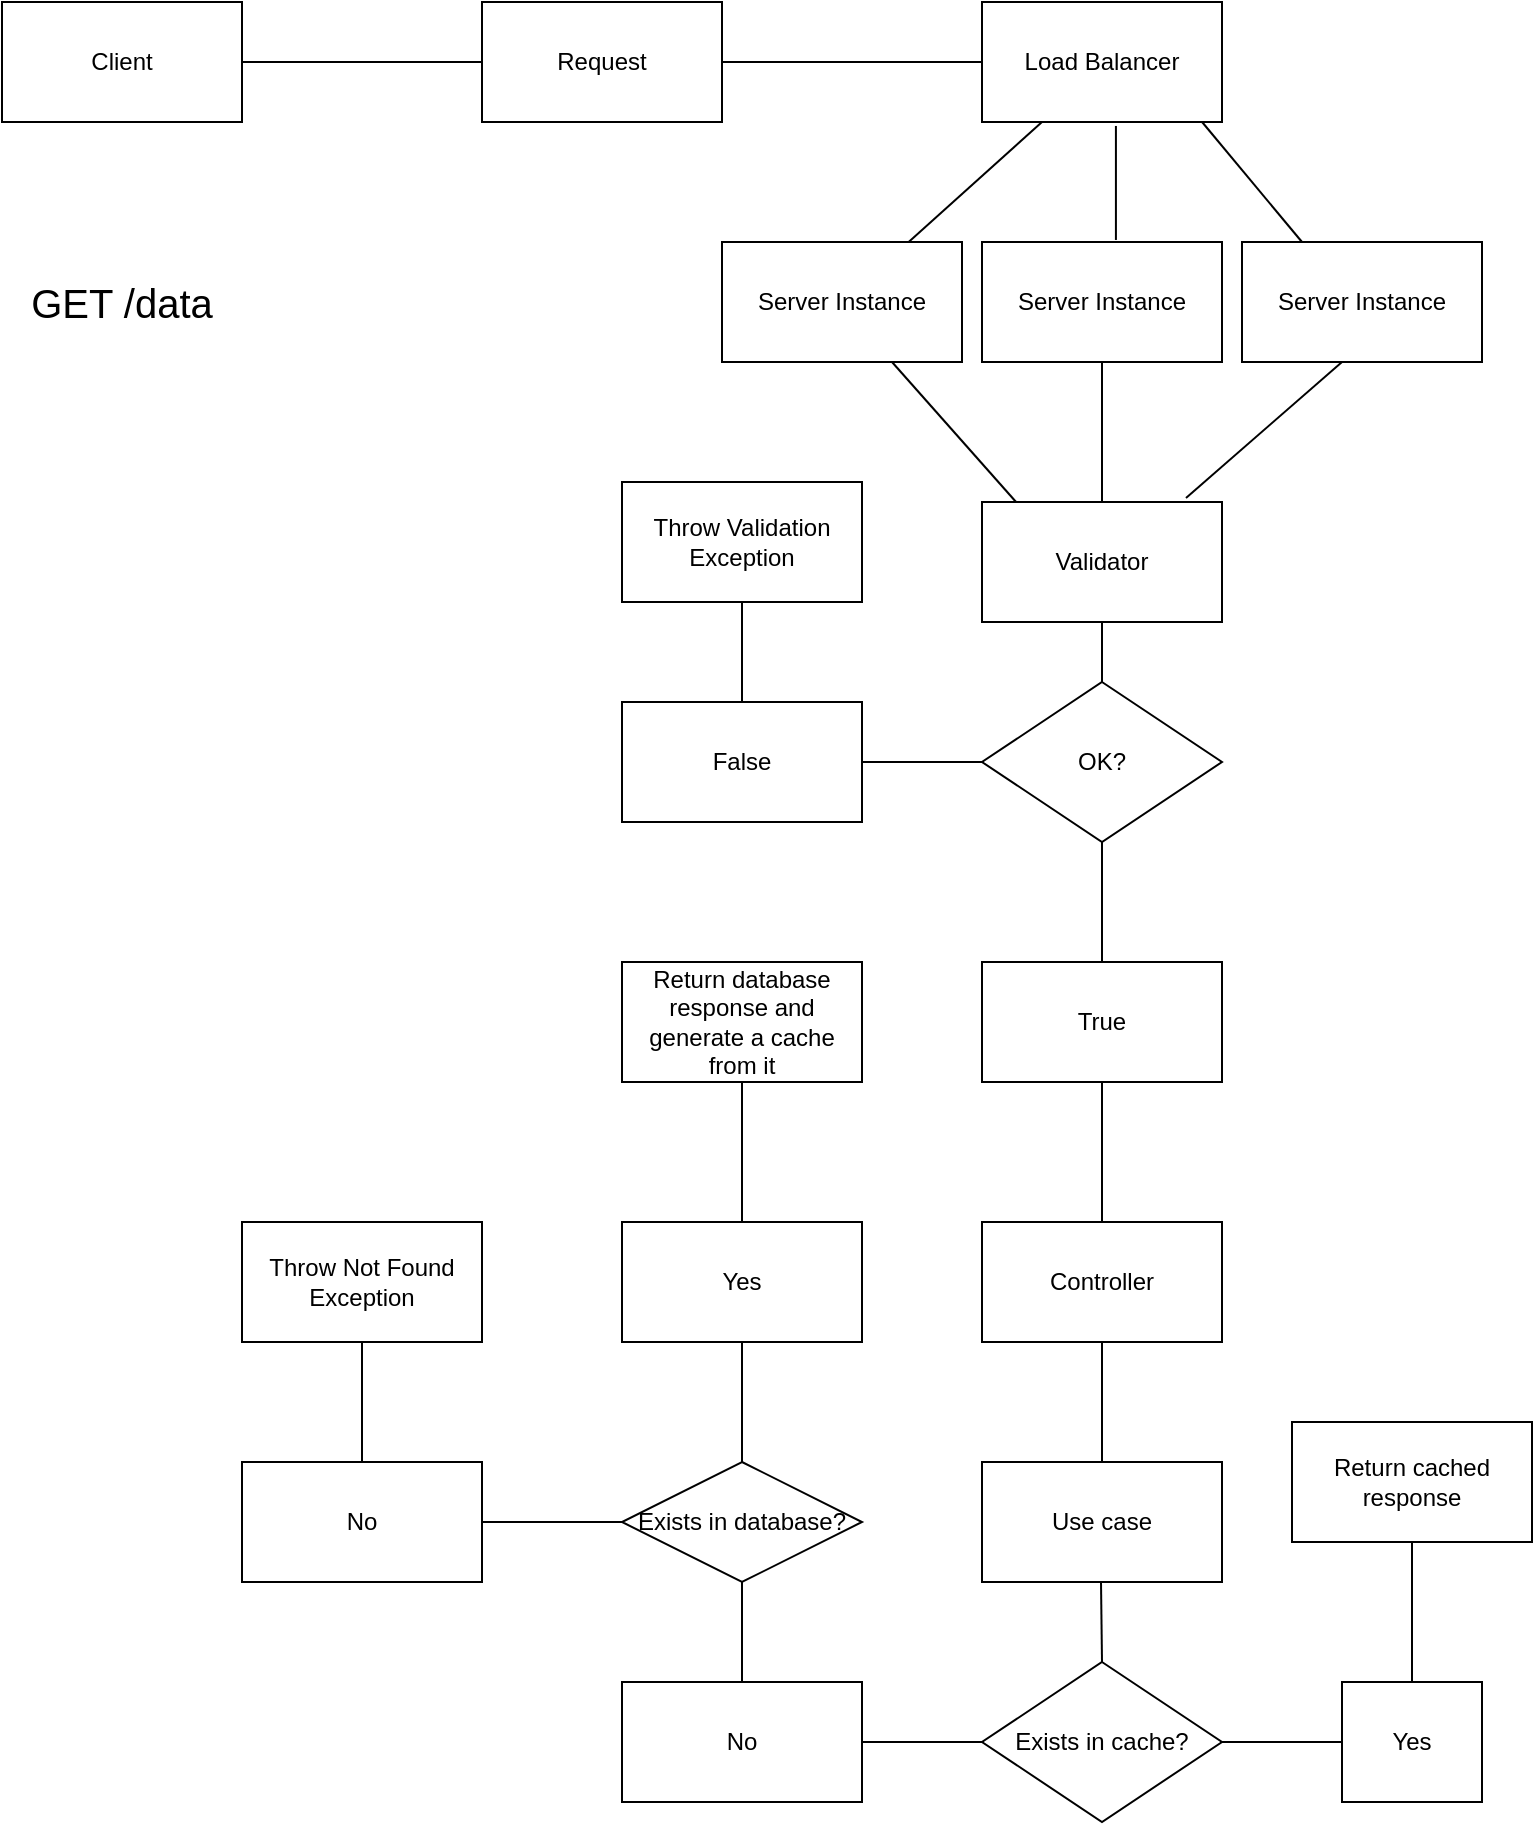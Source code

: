 <mxfile version="27.0.9">
  <diagram name="Page-1" id="fdV504U4xet4ldh_xDFa">
    <mxGraphModel dx="1426" dy="795" grid="1" gridSize="10" guides="1" tooltips="1" connect="1" arrows="1" fold="1" page="1" pageScale="1" pageWidth="850" pageHeight="1100" math="0" shadow="0">
      <root>
        <mxCell id="0" />
        <mxCell id="1" parent="0" />
        <mxCell id="Hoky9U-U06vc9Q2vWvt2-1" value="Client" style="rounded=0;whiteSpace=wrap;html=1;" vertex="1" parent="1">
          <mxGeometry x="40" y="120" width="120" height="60" as="geometry" />
        </mxCell>
        <mxCell id="Hoky9U-U06vc9Q2vWvt2-3" value="" style="endArrow=none;html=1;rounded=0;exitX=1;exitY=0.5;exitDx=0;exitDy=0;entryX=0;entryY=0.5;entryDx=0;entryDy=0;" edge="1" parent="1" source="Hoky9U-U06vc9Q2vWvt2-1" target="Hoky9U-U06vc9Q2vWvt2-4">
          <mxGeometry width="50" height="50" relative="1" as="geometry">
            <mxPoint x="400" y="440" as="sourcePoint" />
            <mxPoint x="450" y="390" as="targetPoint" />
          </mxGeometry>
        </mxCell>
        <mxCell id="Hoky9U-U06vc9Q2vWvt2-4" value="Request" style="rounded=0;whiteSpace=wrap;html=1;" vertex="1" parent="1">
          <mxGeometry x="280" y="120" width="120" height="60" as="geometry" />
        </mxCell>
        <mxCell id="Hoky9U-U06vc9Q2vWvt2-5" value="Load Balancer" style="rounded=0;whiteSpace=wrap;html=1;" vertex="1" parent="1">
          <mxGeometry x="530" y="120" width="120" height="60" as="geometry" />
        </mxCell>
        <mxCell id="Hoky9U-U06vc9Q2vWvt2-6" value="" style="endArrow=none;html=1;rounded=0;entryX=0;entryY=0.5;entryDx=0;entryDy=0;exitX=1;exitY=0.5;exitDx=0;exitDy=0;" edge="1" parent="1" source="Hoky9U-U06vc9Q2vWvt2-4" target="Hoky9U-U06vc9Q2vWvt2-5">
          <mxGeometry width="50" height="50" relative="1" as="geometry">
            <mxPoint x="400" y="440" as="sourcePoint" />
            <mxPoint x="450" y="390" as="targetPoint" />
          </mxGeometry>
        </mxCell>
        <mxCell id="Hoky9U-U06vc9Q2vWvt2-7" value="&lt;div&gt;Server Instance&lt;/div&gt;" style="rounded=0;whiteSpace=wrap;html=1;" vertex="1" parent="1">
          <mxGeometry x="400" y="240" width="120" height="60" as="geometry" />
        </mxCell>
        <mxCell id="Hoky9U-U06vc9Q2vWvt2-8" value="&lt;div&gt;Server Instance&lt;/div&gt;" style="rounded=0;whiteSpace=wrap;html=1;" vertex="1" parent="1">
          <mxGeometry x="530" y="240" width="120" height="60" as="geometry" />
        </mxCell>
        <mxCell id="Hoky9U-U06vc9Q2vWvt2-9" value="&lt;div&gt;Server Instance&lt;/div&gt;" style="rounded=0;whiteSpace=wrap;html=1;" vertex="1" parent="1">
          <mxGeometry x="660" y="240" width="120" height="60" as="geometry" />
        </mxCell>
        <mxCell id="Hoky9U-U06vc9Q2vWvt2-10" value="" style="endArrow=none;html=1;rounded=0;entryX=0.25;entryY=1;entryDx=0;entryDy=0;" edge="1" parent="1" source="Hoky9U-U06vc9Q2vWvt2-7" target="Hoky9U-U06vc9Q2vWvt2-5">
          <mxGeometry width="50" height="50" relative="1" as="geometry">
            <mxPoint x="400" y="440" as="sourcePoint" />
            <mxPoint x="450" y="390" as="targetPoint" />
          </mxGeometry>
        </mxCell>
        <mxCell id="Hoky9U-U06vc9Q2vWvt2-11" value="" style="endArrow=none;html=1;rounded=0;entryX=0.558;entryY=1.033;entryDx=0;entryDy=0;entryPerimeter=0;exitX=0.558;exitY=-0.017;exitDx=0;exitDy=0;exitPerimeter=0;" edge="1" parent="1" source="Hoky9U-U06vc9Q2vWvt2-8" target="Hoky9U-U06vc9Q2vWvt2-5">
          <mxGeometry width="50" height="50" relative="1" as="geometry">
            <mxPoint x="600" y="230" as="sourcePoint" />
            <mxPoint x="450" y="390" as="targetPoint" />
          </mxGeometry>
        </mxCell>
        <mxCell id="Hoky9U-U06vc9Q2vWvt2-12" value="" style="endArrow=none;html=1;rounded=0;entryX=0.917;entryY=1;entryDx=0;entryDy=0;entryPerimeter=0;exitX=0.25;exitY=0;exitDx=0;exitDy=0;" edge="1" parent="1" source="Hoky9U-U06vc9Q2vWvt2-9" target="Hoky9U-U06vc9Q2vWvt2-5">
          <mxGeometry width="50" height="50" relative="1" as="geometry">
            <mxPoint x="400" y="440" as="sourcePoint" />
            <mxPoint x="450" y="390" as="targetPoint" />
          </mxGeometry>
        </mxCell>
        <mxCell id="Hoky9U-U06vc9Q2vWvt2-13" value="Validator" style="rounded=0;whiteSpace=wrap;html=1;" vertex="1" parent="1">
          <mxGeometry x="530" y="370" width="120" height="60" as="geometry" />
        </mxCell>
        <mxCell id="Hoky9U-U06vc9Q2vWvt2-14" value="" style="endArrow=none;html=1;rounded=0;exitX=0.142;exitY=0;exitDx=0;exitDy=0;exitPerimeter=0;" edge="1" parent="1" source="Hoky9U-U06vc9Q2vWvt2-13">
          <mxGeometry width="50" height="50" relative="1" as="geometry">
            <mxPoint x="435" y="350" as="sourcePoint" />
            <mxPoint x="485" y="300" as="targetPoint" />
          </mxGeometry>
        </mxCell>
        <mxCell id="Hoky9U-U06vc9Q2vWvt2-15" value="" style="endArrow=none;html=1;rounded=0;exitX=0.5;exitY=0;exitDx=0;exitDy=0;" edge="1" parent="1" source="Hoky9U-U06vc9Q2vWvt2-13">
          <mxGeometry width="50" height="50" relative="1" as="geometry">
            <mxPoint x="540" y="350" as="sourcePoint" />
            <mxPoint x="590" y="300" as="targetPoint" />
          </mxGeometry>
        </mxCell>
        <mxCell id="Hoky9U-U06vc9Q2vWvt2-16" value="" style="endArrow=none;html=1;rounded=0;exitX=0.85;exitY=-0.033;exitDx=0;exitDy=0;exitPerimeter=0;" edge="1" parent="1" source="Hoky9U-U06vc9Q2vWvt2-13">
          <mxGeometry width="50" height="50" relative="1" as="geometry">
            <mxPoint x="660" y="350" as="sourcePoint" />
            <mxPoint x="710" y="300" as="targetPoint" />
          </mxGeometry>
        </mxCell>
        <mxCell id="Hoky9U-U06vc9Q2vWvt2-17" value="OK?" style="rhombus;whiteSpace=wrap;html=1;" vertex="1" parent="1">
          <mxGeometry x="530" y="460" width="120" height="80" as="geometry" />
        </mxCell>
        <mxCell id="Hoky9U-U06vc9Q2vWvt2-19" value="" style="endArrow=none;html=1;rounded=0;entryX=0.5;entryY=1;entryDx=0;entryDy=0;" edge="1" parent="1" source="Hoky9U-U06vc9Q2vWvt2-17" target="Hoky9U-U06vc9Q2vWvt2-13">
          <mxGeometry width="50" height="50" relative="1" as="geometry">
            <mxPoint x="400" y="470" as="sourcePoint" />
            <mxPoint x="450" y="420" as="targetPoint" />
          </mxGeometry>
        </mxCell>
        <mxCell id="Hoky9U-U06vc9Q2vWvt2-20" value="" style="endArrow=none;html=1;rounded=0;exitX=0;exitY=0.5;exitDx=0;exitDy=0;" edge="1" parent="1" source="Hoky9U-U06vc9Q2vWvt2-17" target="Hoky9U-U06vc9Q2vWvt2-21">
          <mxGeometry width="50" height="50" relative="1" as="geometry">
            <mxPoint x="400" y="470" as="sourcePoint" />
            <mxPoint x="450" y="420" as="targetPoint" />
          </mxGeometry>
        </mxCell>
        <mxCell id="Hoky9U-U06vc9Q2vWvt2-21" value="False" style="rounded=0;whiteSpace=wrap;html=1;" vertex="1" parent="1">
          <mxGeometry x="350" y="470" width="120" height="60" as="geometry" />
        </mxCell>
        <mxCell id="Hoky9U-U06vc9Q2vWvt2-22" value="Throw Validation Exception" style="rounded=0;whiteSpace=wrap;html=1;" vertex="1" parent="1">
          <mxGeometry x="350" y="360" width="120" height="60" as="geometry" />
        </mxCell>
        <mxCell id="Hoky9U-U06vc9Q2vWvt2-23" value="" style="endArrow=none;html=1;rounded=0;entryX=0.5;entryY=1;entryDx=0;entryDy=0;exitX=0.5;exitY=0;exitDx=0;exitDy=0;" edge="1" parent="1" source="Hoky9U-U06vc9Q2vWvt2-21" target="Hoky9U-U06vc9Q2vWvt2-22">
          <mxGeometry width="50" height="50" relative="1" as="geometry">
            <mxPoint x="400" y="470" as="sourcePoint" />
            <mxPoint x="450" y="420" as="targetPoint" />
          </mxGeometry>
        </mxCell>
        <mxCell id="Hoky9U-U06vc9Q2vWvt2-25" value="True" style="rounded=0;whiteSpace=wrap;html=1;" vertex="1" parent="1">
          <mxGeometry x="530" y="600" width="120" height="60" as="geometry" />
        </mxCell>
        <mxCell id="Hoky9U-U06vc9Q2vWvt2-26" value="" style="endArrow=none;html=1;rounded=0;exitX=0.5;exitY=0;exitDx=0;exitDy=0;" edge="1" parent="1" source="Hoky9U-U06vc9Q2vWvt2-25">
          <mxGeometry width="50" height="50" relative="1" as="geometry">
            <mxPoint x="540" y="590" as="sourcePoint" />
            <mxPoint x="590" y="540" as="targetPoint" />
          </mxGeometry>
        </mxCell>
        <mxCell id="Hoky9U-U06vc9Q2vWvt2-27" value="Controller" style="rounded=0;whiteSpace=wrap;html=1;" vertex="1" parent="1">
          <mxGeometry x="530" y="730" width="120" height="60" as="geometry" />
        </mxCell>
        <mxCell id="Hoky9U-U06vc9Q2vWvt2-28" value="Use case" style="rounded=0;whiteSpace=wrap;html=1;" vertex="1" parent="1">
          <mxGeometry x="530" y="850" width="120" height="60" as="geometry" />
        </mxCell>
        <mxCell id="Hoky9U-U06vc9Q2vWvt2-29" value="" style="endArrow=none;html=1;rounded=0;exitX=0.5;exitY=0;exitDx=0;exitDy=0;" edge="1" parent="1" source="Hoky9U-U06vc9Q2vWvt2-28">
          <mxGeometry width="50" height="50" relative="1" as="geometry">
            <mxPoint x="540" y="840" as="sourcePoint" />
            <mxPoint x="590" y="790" as="targetPoint" />
          </mxGeometry>
        </mxCell>
        <mxCell id="Hoky9U-U06vc9Q2vWvt2-30" value="" style="endArrow=none;html=1;rounded=0;entryX=0.5;entryY=1;entryDx=0;entryDy=0;" edge="1" parent="1" source="Hoky9U-U06vc9Q2vWvt2-27" target="Hoky9U-U06vc9Q2vWvt2-25">
          <mxGeometry width="50" height="50" relative="1" as="geometry">
            <mxPoint x="550" y="710" as="sourcePoint" />
            <mxPoint x="600" y="660" as="targetPoint" />
          </mxGeometry>
        </mxCell>
        <mxCell id="Hoky9U-U06vc9Q2vWvt2-32" value="Exists in cache?" style="rhombus;whiteSpace=wrap;html=1;" vertex="1" parent="1">
          <mxGeometry x="530" y="950" width="120" height="80" as="geometry" />
        </mxCell>
        <mxCell id="Hoky9U-U06vc9Q2vWvt2-33" value="" style="endArrow=none;html=1;rounded=0;" edge="1" parent="1">
          <mxGeometry width="50" height="50" relative="1" as="geometry">
            <mxPoint x="590" y="950" as="sourcePoint" />
            <mxPoint x="589.5" y="910" as="targetPoint" />
          </mxGeometry>
        </mxCell>
        <mxCell id="Hoky9U-U06vc9Q2vWvt2-34" value="Yes" style="rounded=0;whiteSpace=wrap;html=1;" vertex="1" parent="1">
          <mxGeometry x="710" y="960" width="70" height="60" as="geometry" />
        </mxCell>
        <mxCell id="Hoky9U-U06vc9Q2vWvt2-35" value="" style="endArrow=none;html=1;rounded=0;entryX=0;entryY=0.5;entryDx=0;entryDy=0;" edge="1" parent="1" target="Hoky9U-U06vc9Q2vWvt2-34">
          <mxGeometry width="50" height="50" relative="1" as="geometry">
            <mxPoint x="650" y="990" as="sourcePoint" />
            <mxPoint x="700" y="940" as="targetPoint" />
          </mxGeometry>
        </mxCell>
        <mxCell id="Hoky9U-U06vc9Q2vWvt2-36" value="Return cached response" style="rounded=0;whiteSpace=wrap;html=1;" vertex="1" parent="1">
          <mxGeometry x="685" y="830" width="120" height="60" as="geometry" />
        </mxCell>
        <mxCell id="Hoky9U-U06vc9Q2vWvt2-37" value="" style="endArrow=none;html=1;rounded=0;exitX=0.5;exitY=0;exitDx=0;exitDy=0;" edge="1" parent="1" source="Hoky9U-U06vc9Q2vWvt2-34">
          <mxGeometry width="50" height="50" relative="1" as="geometry">
            <mxPoint x="695" y="940" as="sourcePoint" />
            <mxPoint x="745" y="890" as="targetPoint" />
          </mxGeometry>
        </mxCell>
        <mxCell id="Hoky9U-U06vc9Q2vWvt2-38" value="No" style="rounded=0;whiteSpace=wrap;html=1;" vertex="1" parent="1">
          <mxGeometry x="350" y="960" width="120" height="60" as="geometry" />
        </mxCell>
        <mxCell id="Hoky9U-U06vc9Q2vWvt2-39" value="" style="endArrow=none;html=1;rounded=0;entryX=0;entryY=0.5;entryDx=0;entryDy=0;" edge="1" parent="1" target="Hoky9U-U06vc9Q2vWvt2-32">
          <mxGeometry width="50" height="50" relative="1" as="geometry">
            <mxPoint x="470" y="990" as="sourcePoint" />
            <mxPoint x="520" y="940" as="targetPoint" />
          </mxGeometry>
        </mxCell>
        <mxCell id="Hoky9U-U06vc9Q2vWvt2-42" value="&lt;div&gt;Yes&lt;/div&gt;" style="rounded=0;whiteSpace=wrap;html=1;" vertex="1" parent="1">
          <mxGeometry x="350" y="730" width="120" height="60" as="geometry" />
        </mxCell>
        <mxCell id="Hoky9U-U06vc9Q2vWvt2-44" value="" style="endArrow=none;html=1;rounded=0;exitX=0.5;exitY=0;exitDx=0;exitDy=0;entryX=0.5;entryY=1;entryDx=0;entryDy=0;" edge="1" parent="1" source="Hoky9U-U06vc9Q2vWvt2-50" target="Hoky9U-U06vc9Q2vWvt2-42">
          <mxGeometry width="50" height="50" relative="1" as="geometry">
            <mxPoint x="410" y="850" as="sourcePoint" />
            <mxPoint x="450" y="780" as="targetPoint" />
          </mxGeometry>
        </mxCell>
        <mxCell id="Hoky9U-U06vc9Q2vWvt2-47" value="" style="endArrow=none;html=1;rounded=0;exitX=0.5;exitY=0;exitDx=0;exitDy=0;entryX=0.5;entryY=1;entryDx=0;entryDy=0;" edge="1" parent="1" source="Hoky9U-U06vc9Q2vWvt2-38" target="Hoky9U-U06vc9Q2vWvt2-50">
          <mxGeometry width="50" height="50" relative="1" as="geometry">
            <mxPoint x="410" y="960" as="sourcePoint" />
            <mxPoint x="460" y="920" as="targetPoint" />
          </mxGeometry>
        </mxCell>
        <mxCell id="Hoky9U-U06vc9Q2vWvt2-48" value="GET /data" style="text;html=1;align=center;verticalAlign=middle;whiteSpace=wrap;rounded=0;fontSize=20;" vertex="1" parent="1">
          <mxGeometry x="40" y="255" width="120" height="30" as="geometry" />
        </mxCell>
        <mxCell id="Hoky9U-U06vc9Q2vWvt2-50" value="Exists in database?" style="rhombus;whiteSpace=wrap;html=1;" vertex="1" parent="1">
          <mxGeometry x="350" y="850" width="120" height="60" as="geometry" />
        </mxCell>
        <mxCell id="Hoky9U-U06vc9Q2vWvt2-52" value="Return database response and generate a cache from it" style="rounded=0;whiteSpace=wrap;html=1;" vertex="1" parent="1">
          <mxGeometry x="350" y="600" width="120" height="60" as="geometry" />
        </mxCell>
        <mxCell id="Hoky9U-U06vc9Q2vWvt2-53" value="" style="endArrow=none;html=1;rounded=0;entryX=0.5;entryY=1;entryDx=0;entryDy=0;exitX=0.5;exitY=0;exitDx=0;exitDy=0;" edge="1" parent="1" source="Hoky9U-U06vc9Q2vWvt2-42" target="Hoky9U-U06vc9Q2vWvt2-52">
          <mxGeometry width="50" height="50" relative="1" as="geometry">
            <mxPoint x="410" y="720" as="sourcePoint" />
            <mxPoint x="460" y="670" as="targetPoint" />
          </mxGeometry>
        </mxCell>
        <mxCell id="Hoky9U-U06vc9Q2vWvt2-54" value="No" style="rounded=0;whiteSpace=wrap;html=1;" vertex="1" parent="1">
          <mxGeometry x="160" y="850" width="120" height="60" as="geometry" />
        </mxCell>
        <mxCell id="Hoky9U-U06vc9Q2vWvt2-55" value="" style="endArrow=none;html=1;rounded=0;entryX=0;entryY=0.5;entryDx=0;entryDy=0;exitX=1;exitY=0.5;exitDx=0;exitDy=0;" edge="1" parent="1" source="Hoky9U-U06vc9Q2vWvt2-54" target="Hoky9U-U06vc9Q2vWvt2-50">
          <mxGeometry width="50" height="50" relative="1" as="geometry">
            <mxPoint x="290" y="890" as="sourcePoint" />
            <mxPoint x="340" y="840" as="targetPoint" />
          </mxGeometry>
        </mxCell>
        <mxCell id="Hoky9U-U06vc9Q2vWvt2-56" value="Throw Not Found Exception" style="rounded=0;whiteSpace=wrap;html=1;" vertex="1" parent="1">
          <mxGeometry x="160" y="730" width="120" height="60" as="geometry" />
        </mxCell>
        <mxCell id="Hoky9U-U06vc9Q2vWvt2-57" value="" style="endArrow=none;html=1;rounded=0;exitX=0.5;exitY=0;exitDx=0;exitDy=0;entryX=0.5;entryY=1;entryDx=0;entryDy=0;" edge="1" parent="1" source="Hoky9U-U06vc9Q2vWvt2-54" target="Hoky9U-U06vc9Q2vWvt2-56">
          <mxGeometry width="50" height="50" relative="1" as="geometry">
            <mxPoint x="220" y="830" as="sourcePoint" />
            <mxPoint x="270" y="780" as="targetPoint" />
          </mxGeometry>
        </mxCell>
      </root>
    </mxGraphModel>
  </diagram>
</mxfile>
